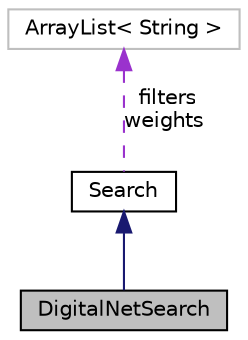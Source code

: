 digraph "DigitalNetSearch"
{
 // INTERACTIVE_SVG=YES
  bgcolor="transparent";
  edge [fontname="Helvetica",fontsize="10",labelfontname="Helvetica",labelfontsize="10"];
  node [fontname="Helvetica",fontsize="10",shape=record];
  Node3 [label="DigitalNetSearch",height=0.2,width=0.4,color="black", fillcolor="grey75", style="filled", fontcolor="black"];
  Node4 -> Node3 [dir="back",color="midnightblue",fontsize="10",style="solid",fontname="Helvetica"];
  Node4 [label="Search",height=0.2,width=0.4,color="black",URL="$dd/dc8/classumontreal_1_1ssj_1_1latnetbuilder_1_1Search.html",tooltip="Abstract class for the search of highly uniform point sets with LatNet Builder. "];
  Node5 -> Node4 [dir="back",color="darkorchid3",fontsize="10",style="dashed",label=" filters\nweights" ,fontname="Helvetica"];
  Node5 [label="ArrayList\< String \>",height=0.2,width=0.4,color="grey75"];
}
